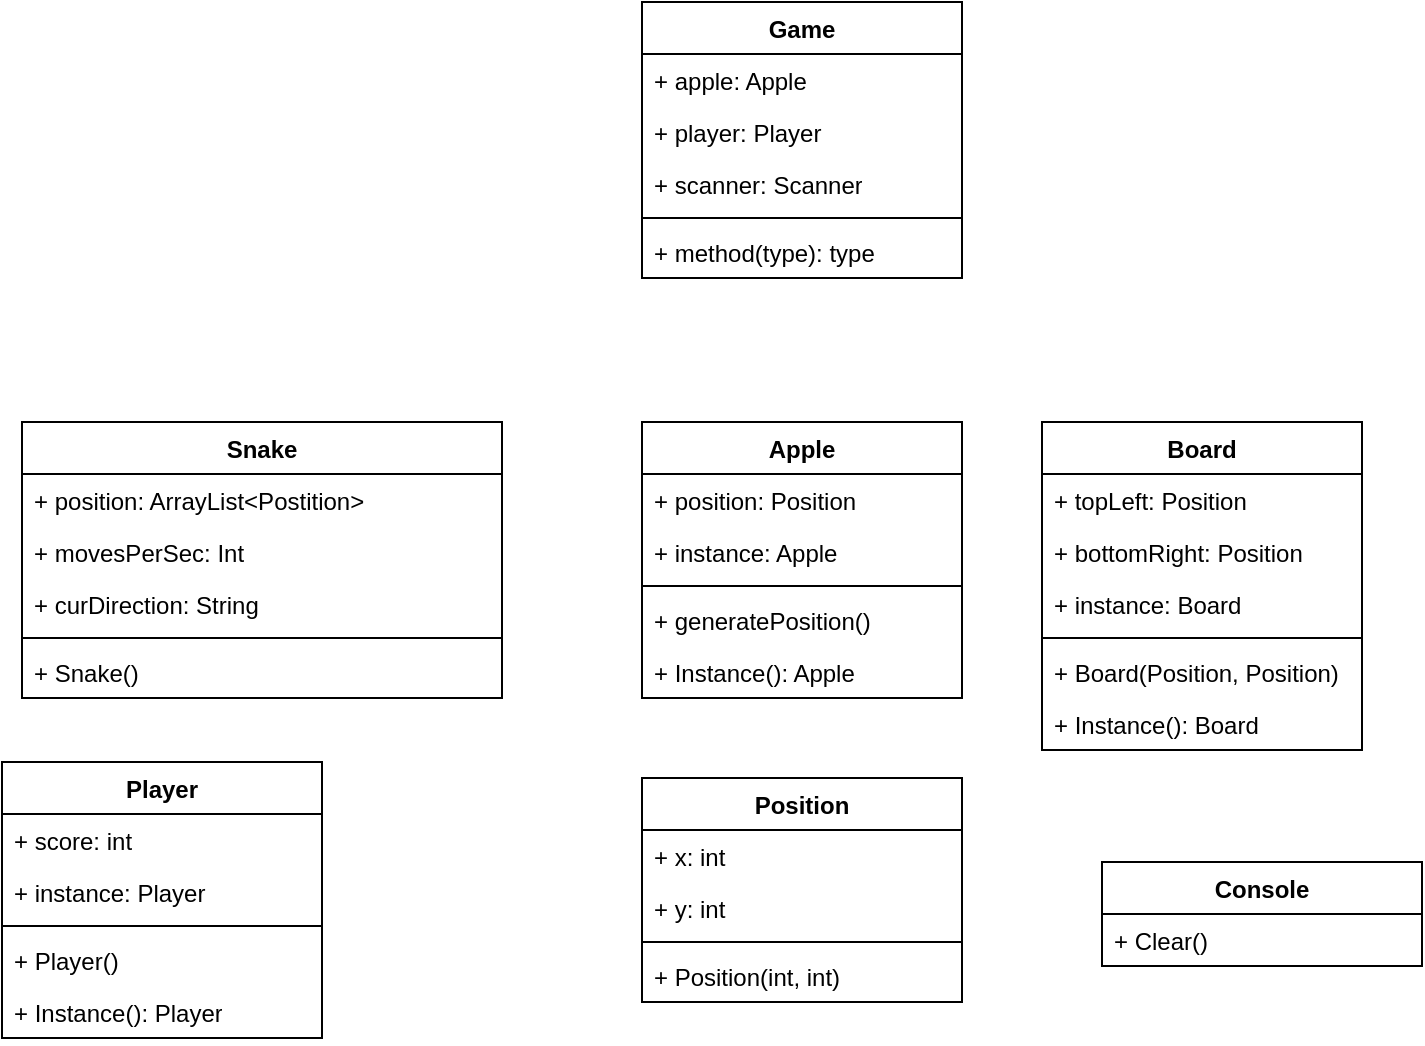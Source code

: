<mxfile version="22.0.3" type="device">
  <diagram name="Page-1" id="xZm5ksWo7evVlGporeuc">
    <mxGraphModel dx="1216" dy="601" grid="1" gridSize="10" guides="1" tooltips="1" connect="1" arrows="1" fold="1" page="1" pageScale="1" pageWidth="6000" pageHeight="6000" math="0" shadow="0">
      <root>
        <mxCell id="0" />
        <mxCell id="1" parent="0" />
        <mxCell id="t_h7PC8U5E-JY6uui9RC-5" value="Snake" style="swimlane;fontStyle=1;align=center;verticalAlign=top;childLayout=stackLayout;horizontal=1;startSize=26;horizontalStack=0;resizeParent=1;resizeParentMax=0;resizeLast=0;collapsible=1;marginBottom=0;whiteSpace=wrap;html=1;" parent="1" vertex="1">
          <mxGeometry x="3560" y="2510" width="240" height="138" as="geometry" />
        </mxCell>
        <mxCell id="t_h7PC8U5E-JY6uui9RC-18" value="+ position: ArrayList&amp;lt;Postition&amp;gt;" style="text;strokeColor=none;fillColor=none;align=left;verticalAlign=top;spacingLeft=4;spacingRight=4;overflow=hidden;rotatable=0;points=[[0,0.5],[1,0.5]];portConstraint=eastwest;whiteSpace=wrap;html=1;" parent="t_h7PC8U5E-JY6uui9RC-5" vertex="1">
          <mxGeometry y="26" width="240" height="26" as="geometry" />
        </mxCell>
        <mxCell id="t_h7PC8U5E-JY6uui9RC-19" value="+ movesPerSec: Int" style="text;strokeColor=none;fillColor=none;align=left;verticalAlign=top;spacingLeft=4;spacingRight=4;overflow=hidden;rotatable=0;points=[[0,0.5],[1,0.5]];portConstraint=eastwest;whiteSpace=wrap;html=1;" parent="t_h7PC8U5E-JY6uui9RC-5" vertex="1">
          <mxGeometry y="52" width="240" height="26" as="geometry" />
        </mxCell>
        <mxCell id="t_h7PC8U5E-JY6uui9RC-6" value="+ curDirection: String" style="text;strokeColor=none;fillColor=none;align=left;verticalAlign=top;spacingLeft=4;spacingRight=4;overflow=hidden;rotatable=0;points=[[0,0.5],[1,0.5]];portConstraint=eastwest;whiteSpace=wrap;html=1;" parent="t_h7PC8U5E-JY6uui9RC-5" vertex="1">
          <mxGeometry y="78" width="240" height="26" as="geometry" />
        </mxCell>
        <mxCell id="t_h7PC8U5E-JY6uui9RC-7" value="" style="line;strokeWidth=1;fillColor=none;align=left;verticalAlign=middle;spacingTop=-1;spacingLeft=3;spacingRight=3;rotatable=0;labelPosition=right;points=[];portConstraint=eastwest;strokeColor=inherit;" parent="t_h7PC8U5E-JY6uui9RC-5" vertex="1">
          <mxGeometry y="104" width="240" height="8" as="geometry" />
        </mxCell>
        <mxCell id="t_h7PC8U5E-JY6uui9RC-8" value="+ Snake()" style="text;strokeColor=none;fillColor=none;align=left;verticalAlign=top;spacingLeft=4;spacingRight=4;overflow=hidden;rotatable=0;points=[[0,0.5],[1,0.5]];portConstraint=eastwest;whiteSpace=wrap;html=1;" parent="t_h7PC8U5E-JY6uui9RC-5" vertex="1">
          <mxGeometry y="112" width="240" height="26" as="geometry" />
        </mxCell>
        <mxCell id="t_h7PC8U5E-JY6uui9RC-9" value="Apple" style="swimlane;fontStyle=1;align=center;verticalAlign=top;childLayout=stackLayout;horizontal=1;startSize=26;horizontalStack=0;resizeParent=1;resizeParentMax=0;resizeLast=0;collapsible=1;marginBottom=0;whiteSpace=wrap;html=1;" parent="1" vertex="1">
          <mxGeometry x="3870" y="2510" width="160" height="138" as="geometry" />
        </mxCell>
        <mxCell id="t_h7PC8U5E-JY6uui9RC-41" value="+ position: Position" style="text;strokeColor=none;fillColor=none;align=left;verticalAlign=top;spacingLeft=4;spacingRight=4;overflow=hidden;rotatable=0;points=[[0,0.5],[1,0.5]];portConstraint=eastwest;whiteSpace=wrap;html=1;" parent="t_h7PC8U5E-JY6uui9RC-9" vertex="1">
          <mxGeometry y="26" width="160" height="26" as="geometry" />
        </mxCell>
        <mxCell id="t_h7PC8U5E-JY6uui9RC-10" value="+ instance: Apple" style="text;strokeColor=none;fillColor=none;align=left;verticalAlign=top;spacingLeft=4;spacingRight=4;overflow=hidden;rotatable=0;points=[[0,0.5],[1,0.5]];portConstraint=eastwest;whiteSpace=wrap;html=1;" parent="t_h7PC8U5E-JY6uui9RC-9" vertex="1">
          <mxGeometry y="52" width="160" height="26" as="geometry" />
        </mxCell>
        <mxCell id="t_h7PC8U5E-JY6uui9RC-11" value="" style="line;strokeWidth=1;fillColor=none;align=left;verticalAlign=middle;spacingTop=-1;spacingLeft=3;spacingRight=3;rotatable=0;labelPosition=right;points=[];portConstraint=eastwest;strokeColor=inherit;" parent="t_h7PC8U5E-JY6uui9RC-9" vertex="1">
          <mxGeometry y="78" width="160" height="8" as="geometry" />
        </mxCell>
        <mxCell id="t_h7PC8U5E-JY6uui9RC-12" value="+ generatePosition()" style="text;strokeColor=none;fillColor=none;align=left;verticalAlign=top;spacingLeft=4;spacingRight=4;overflow=hidden;rotatable=0;points=[[0,0.5],[1,0.5]];portConstraint=eastwest;whiteSpace=wrap;html=1;" parent="t_h7PC8U5E-JY6uui9RC-9" vertex="1">
          <mxGeometry y="86" width="160" height="26" as="geometry" />
        </mxCell>
        <mxCell id="t_h7PC8U5E-JY6uui9RC-42" value="+ Instance(): Apple" style="text;strokeColor=none;fillColor=none;align=left;verticalAlign=top;spacingLeft=4;spacingRight=4;overflow=hidden;rotatable=0;points=[[0,0.5],[1,0.5]];portConstraint=eastwest;whiteSpace=wrap;html=1;" parent="t_h7PC8U5E-JY6uui9RC-9" vertex="1">
          <mxGeometry y="112" width="160" height="26" as="geometry" />
        </mxCell>
        <mxCell id="t_h7PC8U5E-JY6uui9RC-13" value="Position" style="swimlane;fontStyle=1;align=center;verticalAlign=top;childLayout=stackLayout;horizontal=1;startSize=26;horizontalStack=0;resizeParent=1;resizeParentMax=0;resizeLast=0;collapsible=1;marginBottom=0;whiteSpace=wrap;html=1;" parent="1" vertex="1">
          <mxGeometry x="3870" y="2688" width="160" height="112" as="geometry" />
        </mxCell>
        <mxCell id="t_h7PC8U5E-JY6uui9RC-17" value="+ x: int" style="text;strokeColor=none;fillColor=none;align=left;verticalAlign=top;spacingLeft=4;spacingRight=4;overflow=hidden;rotatable=0;points=[[0,0.5],[1,0.5]];portConstraint=eastwest;whiteSpace=wrap;html=1;" parent="t_h7PC8U5E-JY6uui9RC-13" vertex="1">
          <mxGeometry y="26" width="160" height="26" as="geometry" />
        </mxCell>
        <mxCell id="t_h7PC8U5E-JY6uui9RC-14" value="+ y: int" style="text;strokeColor=none;fillColor=none;align=left;verticalAlign=top;spacingLeft=4;spacingRight=4;overflow=hidden;rotatable=0;points=[[0,0.5],[1,0.5]];portConstraint=eastwest;whiteSpace=wrap;html=1;" parent="t_h7PC8U5E-JY6uui9RC-13" vertex="1">
          <mxGeometry y="52" width="160" height="26" as="geometry" />
        </mxCell>
        <mxCell id="t_h7PC8U5E-JY6uui9RC-15" value="" style="line;strokeWidth=1;fillColor=none;align=left;verticalAlign=middle;spacingTop=-1;spacingLeft=3;spacingRight=3;rotatable=0;labelPosition=right;points=[];portConstraint=eastwest;strokeColor=inherit;" parent="t_h7PC8U5E-JY6uui9RC-13" vertex="1">
          <mxGeometry y="78" width="160" height="8" as="geometry" />
        </mxCell>
        <mxCell id="t_h7PC8U5E-JY6uui9RC-16" value="+ Position(int, int)" style="text;strokeColor=none;fillColor=none;align=left;verticalAlign=top;spacingLeft=4;spacingRight=4;overflow=hidden;rotatable=0;points=[[0,0.5],[1,0.5]];portConstraint=eastwest;whiteSpace=wrap;html=1;" parent="t_h7PC8U5E-JY6uui9RC-13" vertex="1">
          <mxGeometry y="86" width="160" height="26" as="geometry" />
        </mxCell>
        <mxCell id="t_h7PC8U5E-JY6uui9RC-20" value="Console" style="swimlane;fontStyle=1;align=center;verticalAlign=top;childLayout=stackLayout;horizontal=1;startSize=26;horizontalStack=0;resizeParent=1;resizeParentMax=0;resizeLast=0;collapsible=1;marginBottom=0;whiteSpace=wrap;html=1;" parent="1" vertex="1">
          <mxGeometry x="4100" y="2730" width="160" height="52" as="geometry" />
        </mxCell>
        <mxCell id="t_h7PC8U5E-JY6uui9RC-23" value="+ Clear()" style="text;strokeColor=none;fillColor=none;align=left;verticalAlign=top;spacingLeft=4;spacingRight=4;overflow=hidden;rotatable=0;points=[[0,0.5],[1,0.5]];portConstraint=eastwest;whiteSpace=wrap;html=1;" parent="t_h7PC8U5E-JY6uui9RC-20" vertex="1">
          <mxGeometry y="26" width="160" height="26" as="geometry" />
        </mxCell>
        <mxCell id="t_h7PC8U5E-JY6uui9RC-25" value="Game" style="swimlane;fontStyle=1;align=center;verticalAlign=top;childLayout=stackLayout;horizontal=1;startSize=26;horizontalStack=0;resizeParent=1;resizeParentMax=0;resizeLast=0;collapsible=1;marginBottom=0;whiteSpace=wrap;html=1;" parent="1" vertex="1">
          <mxGeometry x="3870" y="2300" width="160" height="138" as="geometry" />
        </mxCell>
        <mxCell id="t_h7PC8U5E-JY6uui9RC-29" value="+ apple: Apple" style="text;strokeColor=none;fillColor=none;align=left;verticalAlign=top;spacingLeft=4;spacingRight=4;overflow=hidden;rotatable=0;points=[[0,0.5],[1,0.5]];portConstraint=eastwest;whiteSpace=wrap;html=1;" parent="t_h7PC8U5E-JY6uui9RC-25" vertex="1">
          <mxGeometry y="26" width="160" height="26" as="geometry" />
        </mxCell>
        <mxCell id="t_h7PC8U5E-JY6uui9RC-40" value="+ player: Player" style="text;strokeColor=none;fillColor=none;align=left;verticalAlign=top;spacingLeft=4;spacingRight=4;overflow=hidden;rotatable=0;points=[[0,0.5],[1,0.5]];portConstraint=eastwest;whiteSpace=wrap;html=1;" parent="t_h7PC8U5E-JY6uui9RC-25" vertex="1">
          <mxGeometry y="52" width="160" height="26" as="geometry" />
        </mxCell>
        <mxCell id="t_h7PC8U5E-JY6uui9RC-45" value="+ scanner: Scanner" style="text;strokeColor=none;fillColor=none;align=left;verticalAlign=top;spacingLeft=4;spacingRight=4;overflow=hidden;rotatable=0;points=[[0,0.5],[1,0.5]];portConstraint=eastwest;whiteSpace=wrap;html=1;" parent="t_h7PC8U5E-JY6uui9RC-25" vertex="1">
          <mxGeometry y="78" width="160" height="26" as="geometry" />
        </mxCell>
        <mxCell id="t_h7PC8U5E-JY6uui9RC-27" value="" style="line;strokeWidth=1;fillColor=none;align=left;verticalAlign=middle;spacingTop=-1;spacingLeft=3;spacingRight=3;rotatable=0;labelPosition=right;points=[];portConstraint=eastwest;strokeColor=inherit;" parent="t_h7PC8U5E-JY6uui9RC-25" vertex="1">
          <mxGeometry y="104" width="160" height="8" as="geometry" />
        </mxCell>
        <mxCell id="t_h7PC8U5E-JY6uui9RC-28" value="+ method(type): type" style="text;strokeColor=none;fillColor=none;align=left;verticalAlign=top;spacingLeft=4;spacingRight=4;overflow=hidden;rotatable=0;points=[[0,0.5],[1,0.5]];portConstraint=eastwest;whiteSpace=wrap;html=1;" parent="t_h7PC8U5E-JY6uui9RC-25" vertex="1">
          <mxGeometry y="112" width="160" height="26" as="geometry" />
        </mxCell>
        <mxCell id="t_h7PC8U5E-JY6uui9RC-30" value="Player" style="swimlane;fontStyle=1;align=center;verticalAlign=top;childLayout=stackLayout;horizontal=1;startSize=26;horizontalStack=0;resizeParent=1;resizeParentMax=0;resizeLast=0;collapsible=1;marginBottom=0;whiteSpace=wrap;html=1;" parent="1" vertex="1">
          <mxGeometry x="3550" y="2680" width="160" height="138" as="geometry" />
        </mxCell>
        <mxCell id="t_h7PC8U5E-JY6uui9RC-38" value="+ score: int" style="text;strokeColor=none;fillColor=none;align=left;verticalAlign=top;spacingLeft=4;spacingRight=4;overflow=hidden;rotatable=0;points=[[0,0.5],[1,0.5]];portConstraint=eastwest;whiteSpace=wrap;html=1;" parent="t_h7PC8U5E-JY6uui9RC-30" vertex="1">
          <mxGeometry y="26" width="160" height="26" as="geometry" />
        </mxCell>
        <mxCell id="t_h7PC8U5E-JY6uui9RC-31" value="+ instance: Player" style="text;strokeColor=none;fillColor=none;align=left;verticalAlign=top;spacingLeft=4;spacingRight=4;overflow=hidden;rotatable=0;points=[[0,0.5],[1,0.5]];portConstraint=eastwest;whiteSpace=wrap;html=1;" parent="t_h7PC8U5E-JY6uui9RC-30" vertex="1">
          <mxGeometry y="52" width="160" height="26" as="geometry" />
        </mxCell>
        <mxCell id="t_h7PC8U5E-JY6uui9RC-32" value="" style="line;strokeWidth=1;fillColor=none;align=left;verticalAlign=middle;spacingTop=-1;spacingLeft=3;spacingRight=3;rotatable=0;labelPosition=right;points=[];portConstraint=eastwest;strokeColor=inherit;" parent="t_h7PC8U5E-JY6uui9RC-30" vertex="1">
          <mxGeometry y="78" width="160" height="8" as="geometry" />
        </mxCell>
        <mxCell id="t_h7PC8U5E-JY6uui9RC-33" value="+ Player()" style="text;strokeColor=none;fillColor=none;align=left;verticalAlign=top;spacingLeft=4;spacingRight=4;overflow=hidden;rotatable=0;points=[[0,0.5],[1,0.5]];portConstraint=eastwest;whiteSpace=wrap;html=1;" parent="t_h7PC8U5E-JY6uui9RC-30" vertex="1">
          <mxGeometry y="86" width="160" height="26" as="geometry" />
        </mxCell>
        <mxCell id="t_h7PC8U5E-JY6uui9RC-39" value="+ Instance(): Player" style="text;strokeColor=none;fillColor=none;align=left;verticalAlign=top;spacingLeft=4;spacingRight=4;overflow=hidden;rotatable=0;points=[[0,0.5],[1,0.5]];portConstraint=eastwest;whiteSpace=wrap;html=1;" parent="t_h7PC8U5E-JY6uui9RC-30" vertex="1">
          <mxGeometry y="112" width="160" height="26" as="geometry" />
        </mxCell>
        <mxCell id="gsPtNWC2rEJa7Tm3fhpT-1" value="Board" style="swimlane;fontStyle=1;align=center;verticalAlign=top;childLayout=stackLayout;horizontal=1;startSize=26;horizontalStack=0;resizeParent=1;resizeParentMax=0;resizeLast=0;collapsible=1;marginBottom=0;whiteSpace=wrap;html=1;" vertex="1" parent="1">
          <mxGeometry x="4070" y="2510" width="160" height="164" as="geometry" />
        </mxCell>
        <mxCell id="gsPtNWC2rEJa7Tm3fhpT-5" value="+ topLeft: Position" style="text;strokeColor=none;fillColor=none;align=left;verticalAlign=top;spacingLeft=4;spacingRight=4;overflow=hidden;rotatable=0;points=[[0,0.5],[1,0.5]];portConstraint=eastwest;whiteSpace=wrap;html=1;" vertex="1" parent="gsPtNWC2rEJa7Tm3fhpT-1">
          <mxGeometry y="26" width="160" height="26" as="geometry" />
        </mxCell>
        <mxCell id="gsPtNWC2rEJa7Tm3fhpT-6" value="+ bottomRight: Position" style="text;strokeColor=none;fillColor=none;align=left;verticalAlign=top;spacingLeft=4;spacingRight=4;overflow=hidden;rotatable=0;points=[[0,0.5],[1,0.5]];portConstraint=eastwest;whiteSpace=wrap;html=1;" vertex="1" parent="gsPtNWC2rEJa7Tm3fhpT-1">
          <mxGeometry y="52" width="160" height="26" as="geometry" />
        </mxCell>
        <mxCell id="gsPtNWC2rEJa7Tm3fhpT-2" value="+ instance: Board" style="text;strokeColor=none;fillColor=none;align=left;verticalAlign=top;spacingLeft=4;spacingRight=4;overflow=hidden;rotatable=0;points=[[0,0.5],[1,0.5]];portConstraint=eastwest;whiteSpace=wrap;html=1;" vertex="1" parent="gsPtNWC2rEJa7Tm3fhpT-1">
          <mxGeometry y="78" width="160" height="26" as="geometry" />
        </mxCell>
        <mxCell id="gsPtNWC2rEJa7Tm3fhpT-3" value="" style="line;strokeWidth=1;fillColor=none;align=left;verticalAlign=middle;spacingTop=-1;spacingLeft=3;spacingRight=3;rotatable=0;labelPosition=right;points=[];portConstraint=eastwest;strokeColor=inherit;" vertex="1" parent="gsPtNWC2rEJa7Tm3fhpT-1">
          <mxGeometry y="104" width="160" height="8" as="geometry" />
        </mxCell>
        <mxCell id="gsPtNWC2rEJa7Tm3fhpT-4" value="+ Board(Position, Position)" style="text;strokeColor=none;fillColor=none;align=left;verticalAlign=top;spacingLeft=4;spacingRight=4;overflow=hidden;rotatable=0;points=[[0,0.5],[1,0.5]];portConstraint=eastwest;whiteSpace=wrap;html=1;" vertex="1" parent="gsPtNWC2rEJa7Tm3fhpT-1">
          <mxGeometry y="112" width="160" height="26" as="geometry" />
        </mxCell>
        <mxCell id="gsPtNWC2rEJa7Tm3fhpT-7" value="+ Instance(): Board" style="text;strokeColor=none;fillColor=none;align=left;verticalAlign=top;spacingLeft=4;spacingRight=4;overflow=hidden;rotatable=0;points=[[0,0.5],[1,0.5]];portConstraint=eastwest;whiteSpace=wrap;html=1;" vertex="1" parent="gsPtNWC2rEJa7Tm3fhpT-1">
          <mxGeometry y="138" width="160" height="26" as="geometry" />
        </mxCell>
      </root>
    </mxGraphModel>
  </diagram>
</mxfile>
